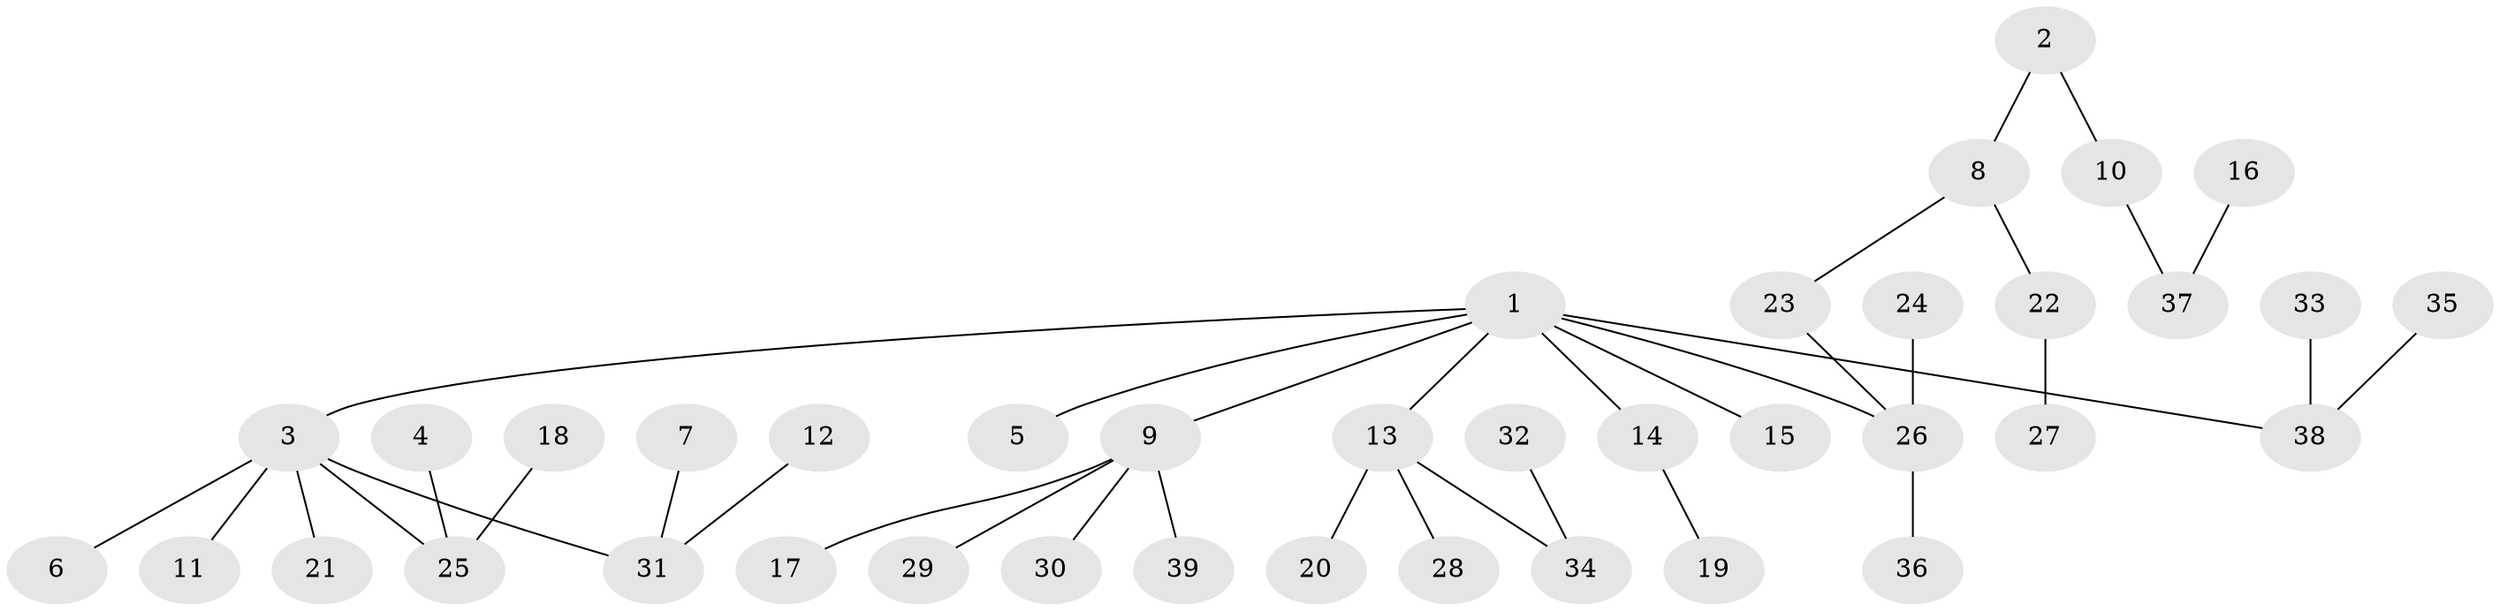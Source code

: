 // original degree distribution, {8: 0.012987012987012988, 4: 0.05194805194805195, 6: 0.025974025974025976, 5: 0.03896103896103896, 3: 0.06493506493506493, 2: 0.3116883116883117, 1: 0.4935064935064935}
// Generated by graph-tools (version 1.1) at 2025/50/03/09/25 03:50:18]
// undirected, 39 vertices, 38 edges
graph export_dot {
graph [start="1"]
  node [color=gray90,style=filled];
  1;
  2;
  3;
  4;
  5;
  6;
  7;
  8;
  9;
  10;
  11;
  12;
  13;
  14;
  15;
  16;
  17;
  18;
  19;
  20;
  21;
  22;
  23;
  24;
  25;
  26;
  27;
  28;
  29;
  30;
  31;
  32;
  33;
  34;
  35;
  36;
  37;
  38;
  39;
  1 -- 3 [weight=1.0];
  1 -- 5 [weight=1.0];
  1 -- 9 [weight=1.0];
  1 -- 13 [weight=1.0];
  1 -- 14 [weight=1.0];
  1 -- 15 [weight=1.0];
  1 -- 26 [weight=1.0];
  1 -- 38 [weight=1.0];
  2 -- 8 [weight=1.0];
  2 -- 10 [weight=1.0];
  3 -- 6 [weight=1.0];
  3 -- 11 [weight=1.0];
  3 -- 21 [weight=1.0];
  3 -- 25 [weight=1.0];
  3 -- 31 [weight=1.0];
  4 -- 25 [weight=1.0];
  7 -- 31 [weight=1.0];
  8 -- 22 [weight=1.0];
  8 -- 23 [weight=1.0];
  9 -- 17 [weight=1.0];
  9 -- 29 [weight=1.0];
  9 -- 30 [weight=1.0];
  9 -- 39 [weight=1.0];
  10 -- 37 [weight=1.0];
  12 -- 31 [weight=1.0];
  13 -- 20 [weight=1.0];
  13 -- 28 [weight=1.0];
  13 -- 34 [weight=1.0];
  14 -- 19 [weight=1.0];
  16 -- 37 [weight=1.0];
  18 -- 25 [weight=1.0];
  22 -- 27 [weight=1.0];
  23 -- 26 [weight=1.0];
  24 -- 26 [weight=1.0];
  26 -- 36 [weight=1.0];
  32 -- 34 [weight=1.0];
  33 -- 38 [weight=1.0];
  35 -- 38 [weight=1.0];
}
